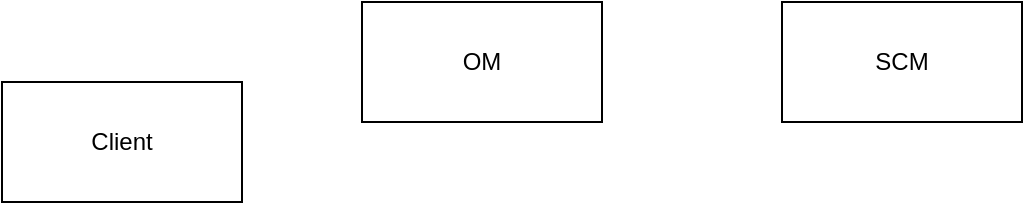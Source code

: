 <mxfile version="13.5.3" type="github">
  <diagram id="9YWlegK0uD3WocHN9pBo" name="Page-1">
    <mxGraphModel dx="2066" dy="1064" grid="1" gridSize="10" guides="1" tooltips="1" connect="1" arrows="1" fold="1" page="1" pageScale="1" pageWidth="827" pageHeight="1169" math="0" shadow="0">
      <root>
        <mxCell id="0" />
        <mxCell id="1" parent="0" />
        <mxCell id="DtpAOZ1UmqBqvTHDumsJ-1" value="OM" style="rounded=0;whiteSpace=wrap;html=1;" vertex="1" parent="1">
          <mxGeometry x="320" y="300" width="120" height="60" as="geometry" />
        </mxCell>
        <mxCell id="DtpAOZ1UmqBqvTHDumsJ-2" value="SCM" style="rounded=0;whiteSpace=wrap;html=1;" vertex="1" parent="1">
          <mxGeometry x="530" y="300" width="120" height="60" as="geometry" />
        </mxCell>
        <mxCell id="DtpAOZ1UmqBqvTHDumsJ-3" value="Client" style="rounded=0;whiteSpace=wrap;html=1;" vertex="1" parent="1">
          <mxGeometry x="140" y="340" width="120" height="60" as="geometry" />
        </mxCell>
      </root>
    </mxGraphModel>
  </diagram>
</mxfile>
